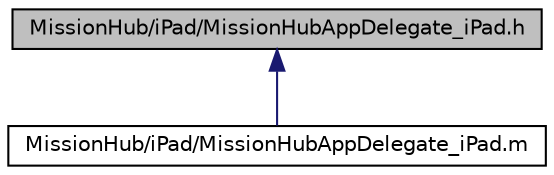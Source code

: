 digraph G
{
  edge [fontname="Helvetica",fontsize="10",labelfontname="Helvetica",labelfontsize="10"];
  node [fontname="Helvetica",fontsize="10",shape=record];
  Node1 [label="MissionHub/iPad/MissionHubAppDelegate_iPad.h",height=0.2,width=0.4,color="black", fillcolor="grey75", style="filled" fontcolor="black"];
  Node1 -> Node2 [dir="back",color="midnightblue",fontsize="10",style="solid",fontname="Helvetica"];
  Node2 [label="MissionHub/iPad/MissionHubAppDelegate_iPad.m",height=0.2,width=0.4,color="black", fillcolor="white", style="filled",URL="$_mission_hub_app_delegate__i_pad_8m.html"];
}
